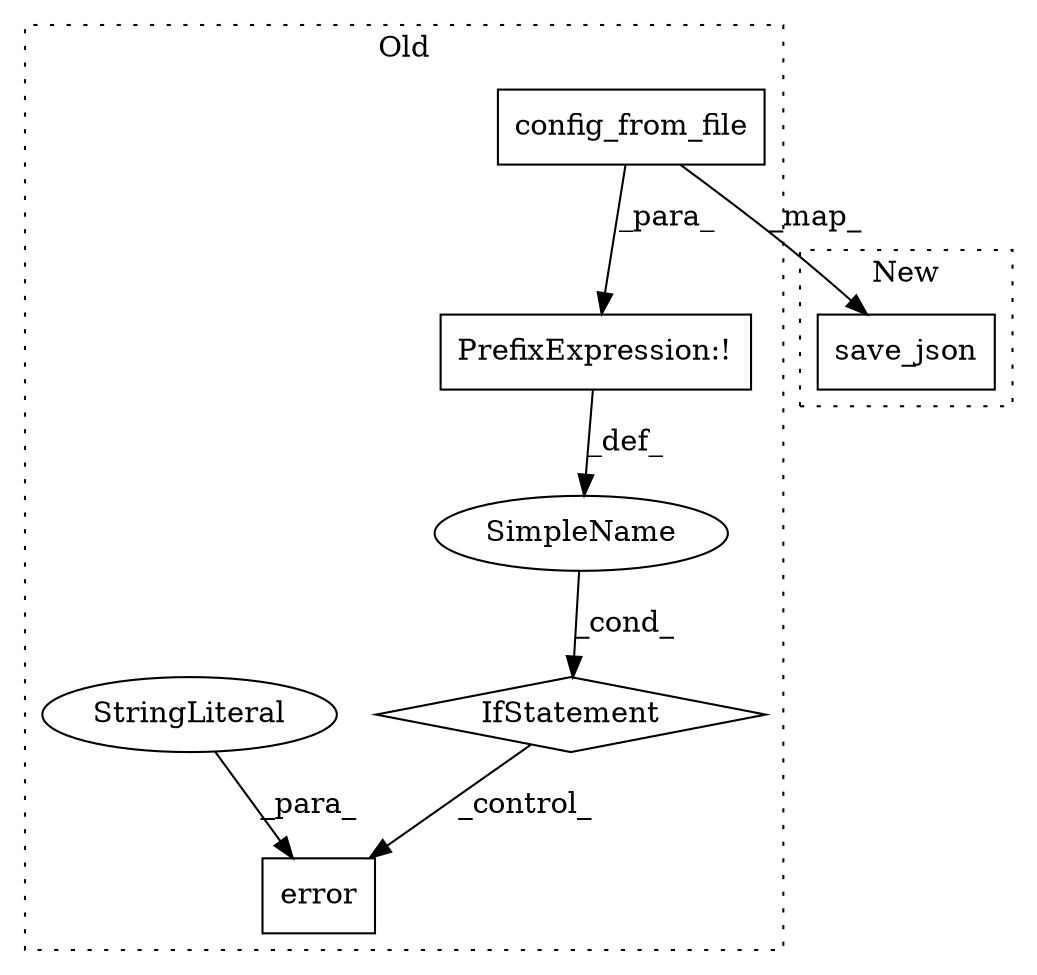 digraph G {
subgraph cluster0 {
1 [label="config_from_file" a="32" s="3154,3226" l="17,1" shape="box"];
3 [label="PrefixExpression:!" a="38" s="3153" l="1" shape="box"];
4 [label="IfStatement" a="25" s="3149,3227" l="4,2" shape="diamond"];
5 [label="SimpleName" a="42" s="" l="" shape="ellipse"];
6 [label="error" a="32" s="3245,3286" l="6,1" shape="box"];
7 [label="StringLiteral" a="45" s="3251" l="35" shape="ellipse"];
label = "Old";
style="dotted";
}
subgraph cluster1 {
2 [label="save_json" a="32" s="3195,3260" l="10,1" shape="box"];
label = "New";
style="dotted";
}
1 -> 2 [label="_map_"];
1 -> 3 [label="_para_"];
3 -> 5 [label="_def_"];
4 -> 6 [label="_control_"];
5 -> 4 [label="_cond_"];
7 -> 6 [label="_para_"];
}